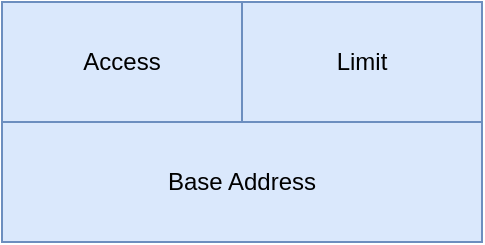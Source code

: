 <mxfile version="13.4.2" type="github">
  <diagram id="N8MlhqzikUJ44hTieWT3" name="Page-1">
    <mxGraphModel dx="2066" dy="1105" grid="1" gridSize="10" guides="1" tooltips="1" connect="1" arrows="1" fold="1" page="1" pageScale="1" pageWidth="827" pageHeight="1169" math="0" shadow="0">
      <root>
        <mxCell id="0" />
        <mxCell id="1" parent="0" />
        <mxCell id="5MfJtAxExzJ1bRtbWbkx-1" value="Access" style="rounded=0;whiteSpace=wrap;html=1;fillColor=#dae8fc;strokeColor=#6c8ebf;" vertex="1" parent="1">
          <mxGeometry x="300" y="240" width="120" height="60" as="geometry" />
        </mxCell>
        <mxCell id="5MfJtAxExzJ1bRtbWbkx-2" value="Limit" style="rounded=0;whiteSpace=wrap;html=1;fillColor=#dae8fc;strokeColor=#6c8ebf;" vertex="1" parent="1">
          <mxGeometry x="420" y="240" width="120" height="60" as="geometry" />
        </mxCell>
        <mxCell id="5MfJtAxExzJ1bRtbWbkx-3" value="Base Address" style="rounded=0;whiteSpace=wrap;html=1;fillColor=#dae8fc;strokeColor=#6c8ebf;" vertex="1" parent="1">
          <mxGeometry x="300" y="300" width="240" height="60" as="geometry" />
        </mxCell>
      </root>
    </mxGraphModel>
  </diagram>
</mxfile>
